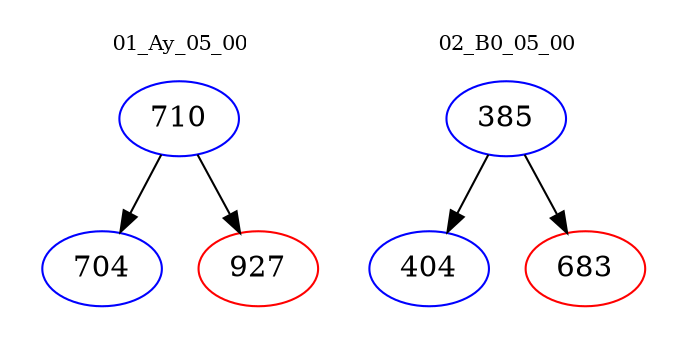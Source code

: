 digraph{
subgraph cluster_0 {
color = white
label = "01_Ay_05_00";
fontsize=10;
T0_710 [label="710", color="blue"]
T0_710 -> T0_704 [color="black"]
T0_704 [label="704", color="blue"]
T0_710 -> T0_927 [color="black"]
T0_927 [label="927", color="red"]
}
subgraph cluster_1 {
color = white
label = "02_B0_05_00";
fontsize=10;
T1_385 [label="385", color="blue"]
T1_385 -> T1_404 [color="black"]
T1_404 [label="404", color="blue"]
T1_385 -> T1_683 [color="black"]
T1_683 [label="683", color="red"]
}
}
